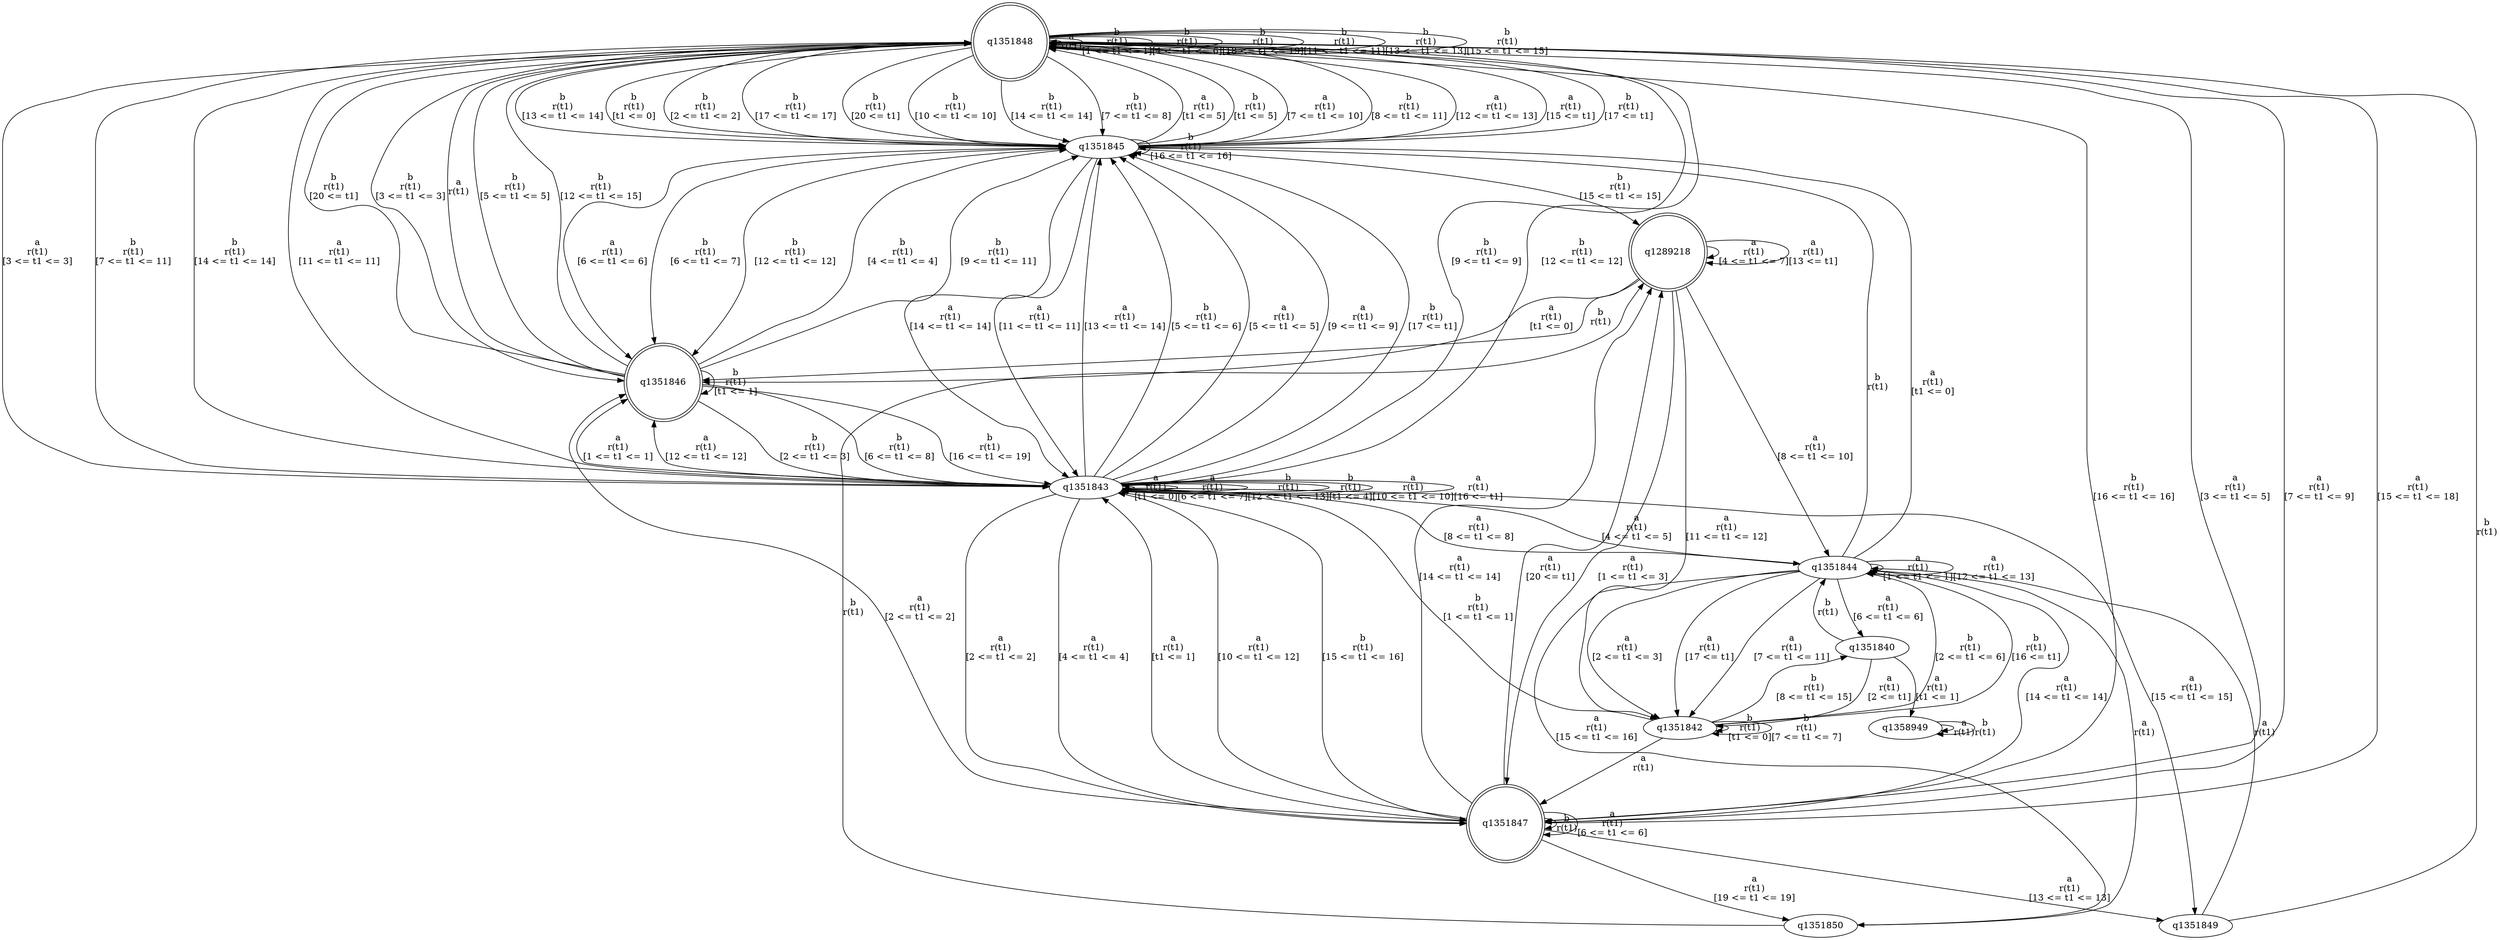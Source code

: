 digraph "tests_1/test94/solution101/solution_verwer" {
	q1351848[label=q1351848 shape=doublecircle]
	q1351845[label=q1351845]
	q1351846[label=q1351846 shape=doublecircle]
	q1351843[label=q1351843]
	q1351847[label=q1351847 shape=doublecircle]
	q1351849[label=q1351849]
	q1351844[label=q1351844]
	q1351842[label=q1351842]
	q1351840[label=q1351840]
	q1358949[label=q1358949]
	q1351850[label=q1351850]
	q1289218[label=q1289218 shape=doublecircle]
	q1351848 -> q1351848[label="a\nr(t1)\n"]
	q1351848 -> q1351845[label="b\nr(t1)\n[t1 <= 0]"]
	q1351845 -> q1351848[label="a\nr(t1)\n[t1 <= 5]"]
	q1351845 -> q1351848[label="b\nr(t1)\n[t1 <= 5]"]
	q1351845 -> q1351846[label="a\nr(t1)\n[6 <= t1 <= 6]"]
	q1351846 -> q1351848[label="a\nr(t1)\n"]
	q1351846 -> q1351846[label="b\nr(t1)\n[t1 <= 1]"]
	q1351846 -> q1351843[label="b\nr(t1)\n[2 <= t1 <= 3]"]
	q1351843 -> q1351843[label="a\nr(t1)\n[t1 <= 0]"]
	q1351843 -> q1351846[label="a\nr(t1)\n[1 <= t1 <= 1]"]
	q1351843 -> q1351847[label="a\nr(t1)\n[2 <= t1 <= 2]"]
	q1351847 -> q1351847[label="b\nr(t1)\n"]
	q1351847 -> q1351843[label="a\nr(t1)\n[t1 <= 1]"]
	q1351847 -> q1351846[label="a\nr(t1)\n[2 <= t1 <= 2]"]
	q1351847 -> q1351848[label="a\nr(t1)\n[3 <= t1 <= 5]"]
	q1351847 -> q1351847[label="a\nr(t1)\n[6 <= t1 <= 6]"]
	q1351847 -> q1351848[label="a\nr(t1)\n[7 <= t1 <= 9]"]
	q1351847 -> q1351843[label="a\nr(t1)\n[10 <= t1 <= 12]"]
	q1351847 -> q1351849[label="a\nr(t1)\n[13 <= t1 <= 13]"]
	q1351849 -> q1351848[label="b\nr(t1)\n"]
	q1351849 -> q1351844[label="a\nr(t1)\n"]
	q1351844 -> q1351845[label="b\nr(t1)\n"]
	q1351844 -> q1351845[label="a\nr(t1)\n[t1 <= 0]"]
	q1351844 -> q1351844[label="a\nr(t1)\n[1 <= t1 <= 1]"]
	q1351844 -> q1351842[label="a\nr(t1)\n[2 <= t1 <= 3]"]
	q1351842 -> q1351847[label="a\nr(t1)\n"]
	q1351842 -> q1351842[label="b\nr(t1)\n[t1 <= 0]"]
	q1351842 -> q1351843[label="b\nr(t1)\n[1 <= t1 <= 1]"]
	q1351842 -> q1351844[label="b\nr(t1)\n[2 <= t1 <= 6]"]
	q1351842 -> q1351842[label="b\nr(t1)\n[7 <= t1 <= 7]"]
	q1351842 -> q1351840[label="b\nr(t1)\n[8 <= t1 <= 15]"]
	q1351840 -> q1351844[label="b\nr(t1)\n"]
	q1351840 -> q1358949[label="a\nr(t1)\n[t1 <= 1]"]
	q1358949 -> q1358949[label="a\nr(t1)\n"]
	q1358949 -> q1358949[label="b\nr(t1)\n"]
	q1351840 -> q1351842[label="a\nr(t1)\n[2 <= t1]"]
	q1351842 -> q1351844[label="b\nr(t1)\n[16 <= t1]"]
	q1351844 -> q1351844[label="a\nr(t1)\n[12 <= t1 <= 13]"]
	q1351844 -> q1351847[label="a\nr(t1)\n[14 <= t1 <= 14]"]
	q1351844 -> q1351850[label="a\nr(t1)\n[15 <= t1 <= 16]"]
	q1351850 -> q1289218[label="b\nr(t1)\n"]
	q1289218 -> q1351846[label="b\nr(t1)\n"]
	q1289218 -> q1351846[label="a\nr(t1)\n[t1 <= 0]"]
	q1289218 -> q1351847[label="a\nr(t1)\n[1 <= t1 <= 3]"]
	q1289218 -> q1289218[label="a\nr(t1)\n[4 <= t1 <= 7]"]
	q1289218 -> q1289218[label="a\nr(t1)\n[13 <= t1]"]
	q1289218 -> q1351844[label="a\nr(t1)\n[8 <= t1 <= 10]"]
	q1289218 -> q1351842[label="a\nr(t1)\n[11 <= t1 <= 12]"]
	q1351850 -> q1351844[label="a\nr(t1)\n"]
	q1351844 -> q1351842[label="a\nr(t1)\n[17 <= t1]"]
	q1351844 -> q1351842[label="a\nr(t1)\n[7 <= t1 <= 11]"]
	q1351844 -> q1351843[label="a\nr(t1)\n[4 <= t1 <= 5]"]
	q1351844 -> q1351840[label="a\nr(t1)\n[6 <= t1 <= 6]"]
	q1351847 -> q1289218[label="a\nr(t1)\n[14 <= t1 <= 14]"]
	q1351847 -> q1351848[label="a\nr(t1)\n[15 <= t1 <= 18]"]
	q1351847 -> q1351850[label="a\nr(t1)\n[19 <= t1 <= 19]"]
	q1351847 -> q1289218[label="a\nr(t1)\n[20 <= t1]"]
	q1351843 -> q1351848[label="a\nr(t1)\n[3 <= t1 <= 3]"]
	q1351843 -> q1351845[label="b\nr(t1)\n[5 <= t1 <= 6]"]
	q1351843 -> q1351847[label="a\nr(t1)\n[4 <= t1 <= 4]"]
	q1351843 -> q1351845[label="a\nr(t1)\n[5 <= t1 <= 5]"]
	q1351843 -> q1351848[label="b\nr(t1)\n[7 <= t1 <= 11]"]
	q1351843 -> q1351843[label="a\nr(t1)\n[6 <= t1 <= 7]"]
	q1351843 -> q1351843[label="b\nr(t1)\n[12 <= t1 <= 13]"]
	q1351843 -> q1351844[label="a\nr(t1)\n[8 <= t1 <= 8]"]
	q1351843 -> q1351848[label="b\nr(t1)\n[14 <= t1 <= 14]"]
	q1351843 -> q1351845[label="a\nr(t1)\n[9 <= t1 <= 9]"]
	q1351843 -> q1351843[label="b\nr(t1)\n[t1 <= 4]"]
	q1351843 -> q1351847[label="b\nr(t1)\n[15 <= t1 <= 16]"]
	q1351843 -> q1351845[label="b\nr(t1)\n[17 <= t1]"]
	q1351843 -> q1351843[label="a\nr(t1)\n[10 <= t1 <= 10]"]
	q1351843 -> q1351848[label="a\nr(t1)\n[11 <= t1 <= 11]"]
	q1351843 -> q1351846[label="a\nr(t1)\n[12 <= t1 <= 12]"]
	q1351843 -> q1351845[label="a\nr(t1)\n[13 <= t1 <= 14]"]
	q1351843 -> q1351849[label="a\nr(t1)\n[15 <= t1 <= 15]"]
	q1351843 -> q1351843[label="a\nr(t1)\n[16 <= t1]"]
	q1351846 -> q1351845[label="b\nr(t1)\n[4 <= t1 <= 4]"]
	q1351846 -> q1351848[label="b\nr(t1)\n[5 <= t1 <= 5]"]
	q1351846 -> q1351843[label="b\nr(t1)\n[6 <= t1 <= 8]"]
	q1351846 -> q1351845[label="b\nr(t1)\n[9 <= t1 <= 11]"]
	q1351846 -> q1351848[label="b\nr(t1)\n[12 <= t1 <= 15]"]
	q1351846 -> q1351848[label="b\nr(t1)\n[20 <= t1]"]
	q1351846 -> q1351843[label="b\nr(t1)\n[16 <= t1 <= 19]"]
	q1351845 -> q1351846[label="b\nr(t1)\n[6 <= t1 <= 7]"]
	q1351845 -> q1351848[label="a\nr(t1)\n[7 <= t1 <= 10]"]
	q1351845 -> q1351843[label="a\nr(t1)\n[11 <= t1 <= 11]"]
	q1351845 -> q1351848[label="b\nr(t1)\n[8 <= t1 <= 11]"]
	q1351845 -> q1351846[label="b\nr(t1)\n[12 <= t1 <= 12]"]
	q1351845 -> q1351848[label="a\nr(t1)\n[12 <= t1 <= 13]"]
	q1351845 -> q1351843[label="a\nr(t1)\n[14 <= t1 <= 14]"]
	q1351845 -> q1351848[label="a\nr(t1)\n[15 <= t1]"]
	q1351845 -> q1351845[label="b\nr(t1)\n[16 <= t1 <= 16]"]
	q1351845 -> q1351848[label="b\nr(t1)\n[17 <= t1]"]
	q1351845 -> q1351848[label="b\nr(t1)\n[13 <= t1 <= 14]"]
	q1351845 -> q1289218[label="b\nr(t1)\n[15 <= t1 <= 15]"]
	q1351848 -> q1351848[label="b\nr(t1)\n[1 <= t1 <= 1]"]
	q1351848 -> q1351845[label="b\nr(t1)\n[2 <= t1 <= 2]"]
	q1351848 -> q1351845[label="b\nr(t1)\n[17 <= t1 <= 17]"]
	q1351848 -> q1351846[label="b\nr(t1)\n[3 <= t1 <= 3]"]
	q1351848 -> q1351845[label="b\nr(t1)\n[20 <= t1]"]
	q1351848 -> q1351848[label="b\nr(t1)\n[4 <= t1 <= 6]"]
	q1351848 -> q1351843[label="b\nr(t1)\n[9 <= t1 <= 9]"]
	q1351848 -> q1351848[label="b\nr(t1)\n[18 <= t1 <= 19]"]
	q1351848 -> q1351845[label="b\nr(t1)\n[10 <= t1 <= 10]"]
	q1351848 -> q1351848[label="b\nr(t1)\n[11 <= t1 <= 11]"]
	q1351848 -> q1351843[label="b\nr(t1)\n[12 <= t1 <= 12]"]
	q1351848 -> q1351848[label="b\nr(t1)\n[13 <= t1 <= 13]"]
	q1351848 -> q1351845[label="b\nr(t1)\n[14 <= t1 <= 14]"]
	q1351848 -> q1351848[label="b\nr(t1)\n[15 <= t1 <= 15]"]
	q1351848 -> q1351847[label="b\nr(t1)\n[16 <= t1 <= 16]"]
	q1351848 -> q1351845[label="b\nr(t1)\n[7 <= t1 <= 8]"]
}
